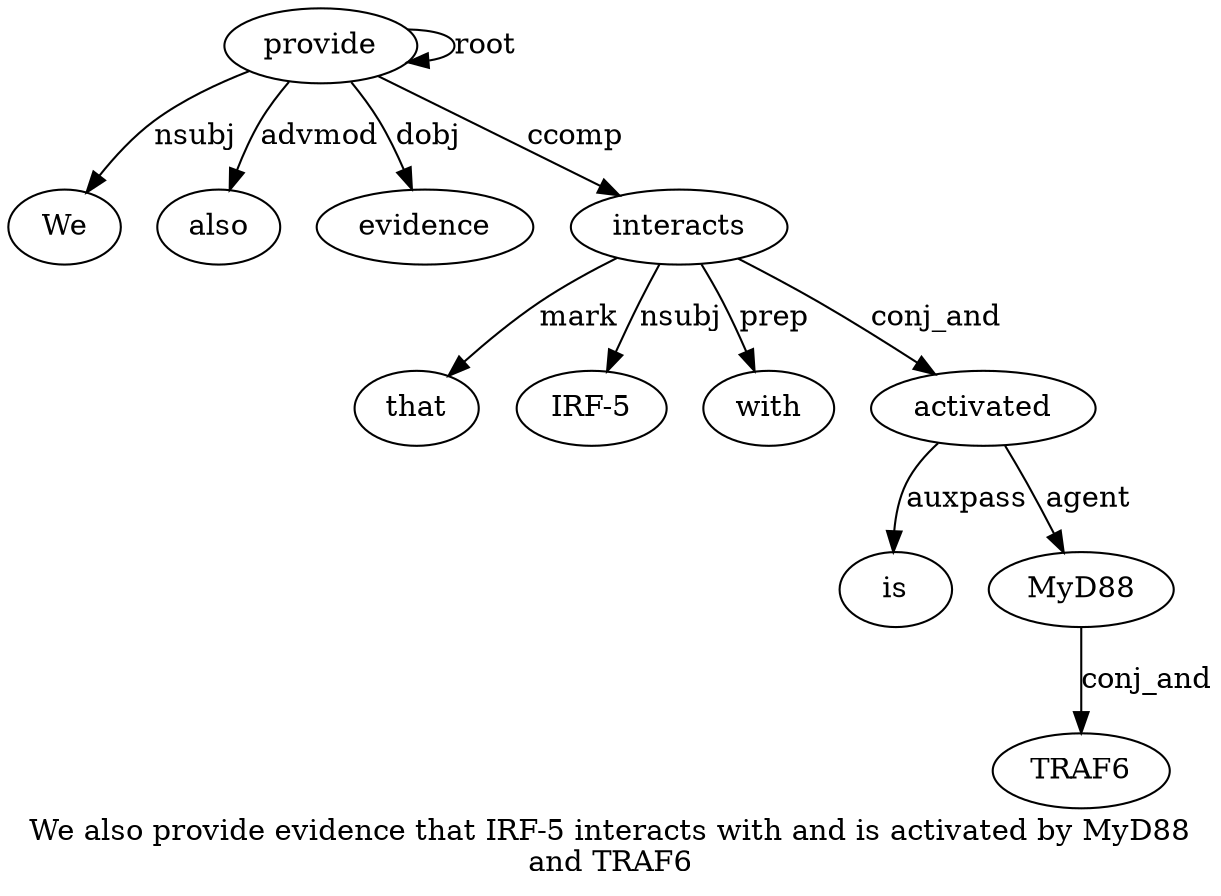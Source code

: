 digraph "We also provide evidence that IRF-5 interacts with and is activated by MyD88 and TRAF6" {
label="We also provide evidence that IRF-5 interacts with and is activated by MyD88
and TRAF6";
provide3 [style=filled, fillcolor=white, label=provide];
We1 [style=filled, fillcolor=white, label=We];
provide3 -> We1  [label=nsubj];
also2 [style=filled, fillcolor=white, label=also];
provide3 -> also2  [label=advmod];
provide3 -> provide3  [label=root];
evidence4 [style=filled, fillcolor=white, label=evidence];
provide3 -> evidence4  [label=dobj];
interacts7 [style=filled, fillcolor=white, label=interacts];
that5 [style=filled, fillcolor=white, label=that];
interacts7 -> that5  [label=mark];
"IRF-56" [style=filled, fillcolor=white, label="IRF-5"];
interacts7 -> "IRF-56"  [label=nsubj];
provide3 -> interacts7  [label=ccomp];
with8 [style=filled, fillcolor=white, label=with];
interacts7 -> with8  [label=prep];
activated11 [style=filled, fillcolor=white, label=activated];
is10 [style=filled, fillcolor=white, label=is];
activated11 -> is10  [label=auxpass];
interacts7 -> activated11  [label=conj_and];
MyD8813 [style=filled, fillcolor=white, label=MyD88];
activated11 -> MyD8813  [label=agent];
TRAF615 [style=filled, fillcolor=white, label=TRAF6];
MyD8813 -> TRAF615  [label=conj_and];
}
